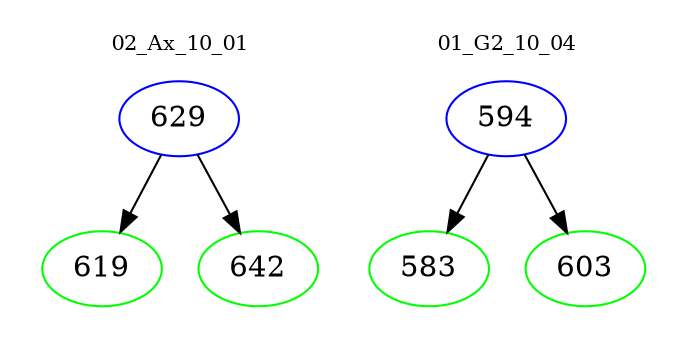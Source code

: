 digraph{
subgraph cluster_0 {
color = white
label = "02_Ax_10_01";
fontsize=10;
T0_629 [label="629", color="blue"]
T0_629 -> T0_619 [color="black"]
T0_619 [label="619", color="green"]
T0_629 -> T0_642 [color="black"]
T0_642 [label="642", color="green"]
}
subgraph cluster_1 {
color = white
label = "01_G2_10_04";
fontsize=10;
T1_594 [label="594", color="blue"]
T1_594 -> T1_583 [color="black"]
T1_583 [label="583", color="green"]
T1_594 -> T1_603 [color="black"]
T1_603 [label="603", color="green"]
}
}
